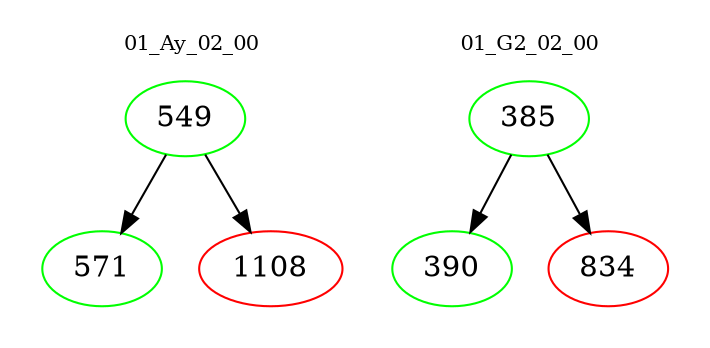 digraph{
subgraph cluster_0 {
color = white
label = "01_Ay_02_00";
fontsize=10;
T0_549 [label="549", color="green"]
T0_549 -> T0_571 [color="black"]
T0_571 [label="571", color="green"]
T0_549 -> T0_1108 [color="black"]
T0_1108 [label="1108", color="red"]
}
subgraph cluster_1 {
color = white
label = "01_G2_02_00";
fontsize=10;
T1_385 [label="385", color="green"]
T1_385 -> T1_390 [color="black"]
T1_390 [label="390", color="green"]
T1_385 -> T1_834 [color="black"]
T1_834 [label="834", color="red"]
}
}
